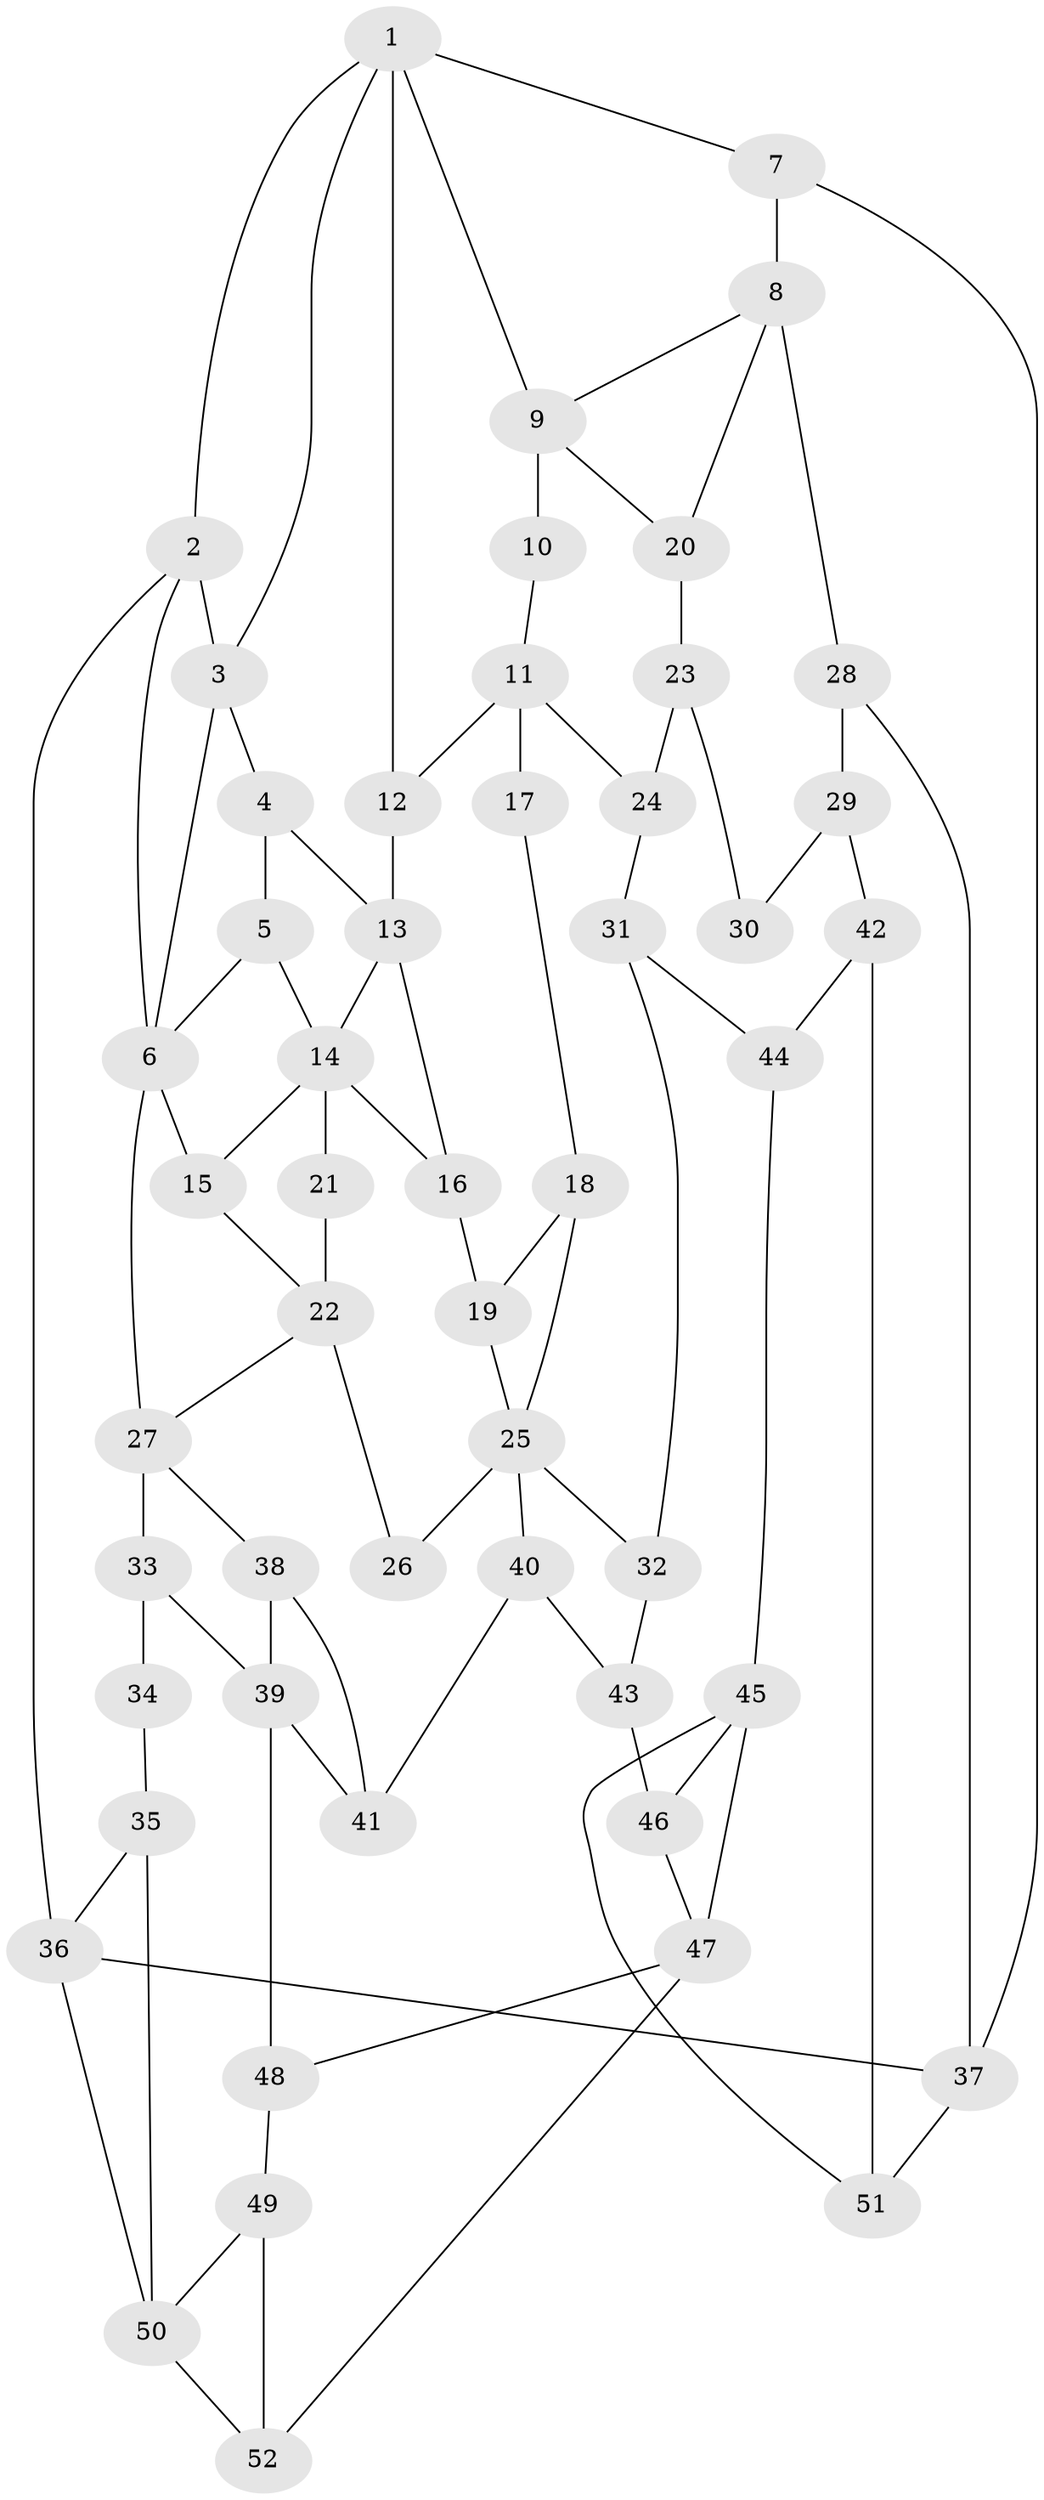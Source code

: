 // original degree distribution, {3: 0.02912621359223301, 5: 0.49514563106796117, 4: 0.24271844660194175, 6: 0.23300970873786409}
// Generated by graph-tools (version 1.1) at 2025/38/03/09/25 02:38:30]
// undirected, 52 vertices, 86 edges
graph export_dot {
graph [start="1"]
  node [color=gray90,style=filled];
  1;
  2;
  3;
  4;
  5;
  6;
  7;
  8;
  9;
  10;
  11;
  12;
  13;
  14;
  15;
  16;
  17;
  18;
  19;
  20;
  21;
  22;
  23;
  24;
  25;
  26;
  27;
  28;
  29;
  30;
  31;
  32;
  33;
  34;
  35;
  36;
  37;
  38;
  39;
  40;
  41;
  42;
  43;
  44;
  45;
  46;
  47;
  48;
  49;
  50;
  51;
  52;
  1 -- 2 [weight=1.0];
  1 -- 3 [weight=1.0];
  1 -- 7 [weight=1.0];
  1 -- 9 [weight=1.0];
  1 -- 12 [weight=1.0];
  2 -- 3 [weight=1.0];
  2 -- 6 [weight=1.0];
  2 -- 36 [weight=1.0];
  3 -- 4 [weight=1.0];
  3 -- 6 [weight=1.0];
  4 -- 5 [weight=1.0];
  4 -- 13 [weight=2.0];
  5 -- 6 [weight=1.0];
  5 -- 14 [weight=1.0];
  6 -- 15 [weight=1.0];
  6 -- 27 [weight=2.0];
  7 -- 8 [weight=2.0];
  7 -- 37 [weight=1.0];
  8 -- 9 [weight=1.0];
  8 -- 20 [weight=1.0];
  8 -- 28 [weight=2.0];
  9 -- 10 [weight=2.0];
  9 -- 20 [weight=1.0];
  10 -- 11 [weight=1.0];
  11 -- 12 [weight=2.0];
  11 -- 17 [weight=2.0];
  11 -- 24 [weight=1.0];
  12 -- 13 [weight=2.0];
  13 -- 14 [weight=1.0];
  13 -- 16 [weight=1.0];
  14 -- 15 [weight=1.0];
  14 -- 16 [weight=1.0];
  14 -- 21 [weight=1.0];
  15 -- 22 [weight=1.0];
  16 -- 19 [weight=1.0];
  17 -- 18 [weight=1.0];
  18 -- 19 [weight=1.0];
  18 -- 25 [weight=1.0];
  19 -- 25 [weight=1.0];
  20 -- 23 [weight=1.0];
  21 -- 22 [weight=2.0];
  22 -- 26 [weight=2.0];
  22 -- 27 [weight=1.0];
  23 -- 24 [weight=1.0];
  23 -- 30 [weight=1.0];
  24 -- 31 [weight=1.0];
  25 -- 26 [weight=2.0];
  25 -- 32 [weight=1.0];
  25 -- 40 [weight=1.0];
  27 -- 33 [weight=1.0];
  27 -- 38 [weight=1.0];
  28 -- 29 [weight=2.0];
  28 -- 37 [weight=1.0];
  29 -- 30 [weight=2.0];
  29 -- 42 [weight=2.0];
  31 -- 32 [weight=1.0];
  31 -- 44 [weight=1.0];
  32 -- 43 [weight=1.0];
  33 -- 34 [weight=1.0];
  33 -- 39 [weight=1.0];
  34 -- 35 [weight=2.0];
  35 -- 36 [weight=1.0];
  35 -- 50 [weight=3.0];
  36 -- 37 [weight=1.0];
  36 -- 50 [weight=1.0];
  37 -- 51 [weight=1.0];
  38 -- 39 [weight=1.0];
  38 -- 41 [weight=1.0];
  39 -- 41 [weight=1.0];
  39 -- 48 [weight=1.0];
  40 -- 41 [weight=1.0];
  40 -- 43 [weight=1.0];
  42 -- 44 [weight=2.0];
  42 -- 51 [weight=1.0];
  43 -- 46 [weight=1.0];
  44 -- 45 [weight=1.0];
  45 -- 46 [weight=1.0];
  45 -- 47 [weight=3.0];
  45 -- 51 [weight=1.0];
  46 -- 47 [weight=1.0];
  47 -- 48 [weight=1.0];
  47 -- 52 [weight=1.0];
  48 -- 49 [weight=1.0];
  49 -- 50 [weight=1.0];
  49 -- 52 [weight=1.0];
  50 -- 52 [weight=1.0];
}
